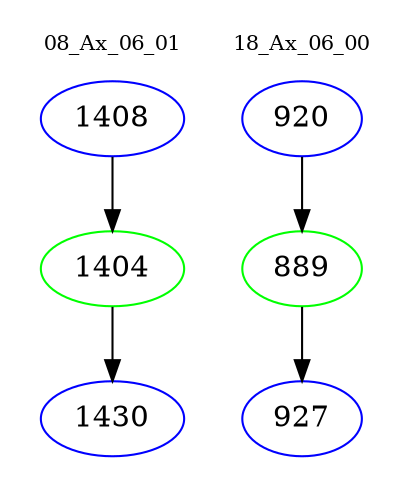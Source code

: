 digraph{
subgraph cluster_0 {
color = white
label = "08_Ax_06_01";
fontsize=10;
T0_1408 [label="1408", color="blue"]
T0_1408 -> T0_1404 [color="black"]
T0_1404 [label="1404", color="green"]
T0_1404 -> T0_1430 [color="black"]
T0_1430 [label="1430", color="blue"]
}
subgraph cluster_1 {
color = white
label = "18_Ax_06_00";
fontsize=10;
T1_920 [label="920", color="blue"]
T1_920 -> T1_889 [color="black"]
T1_889 [label="889", color="green"]
T1_889 -> T1_927 [color="black"]
T1_927 [label="927", color="blue"]
}
}
